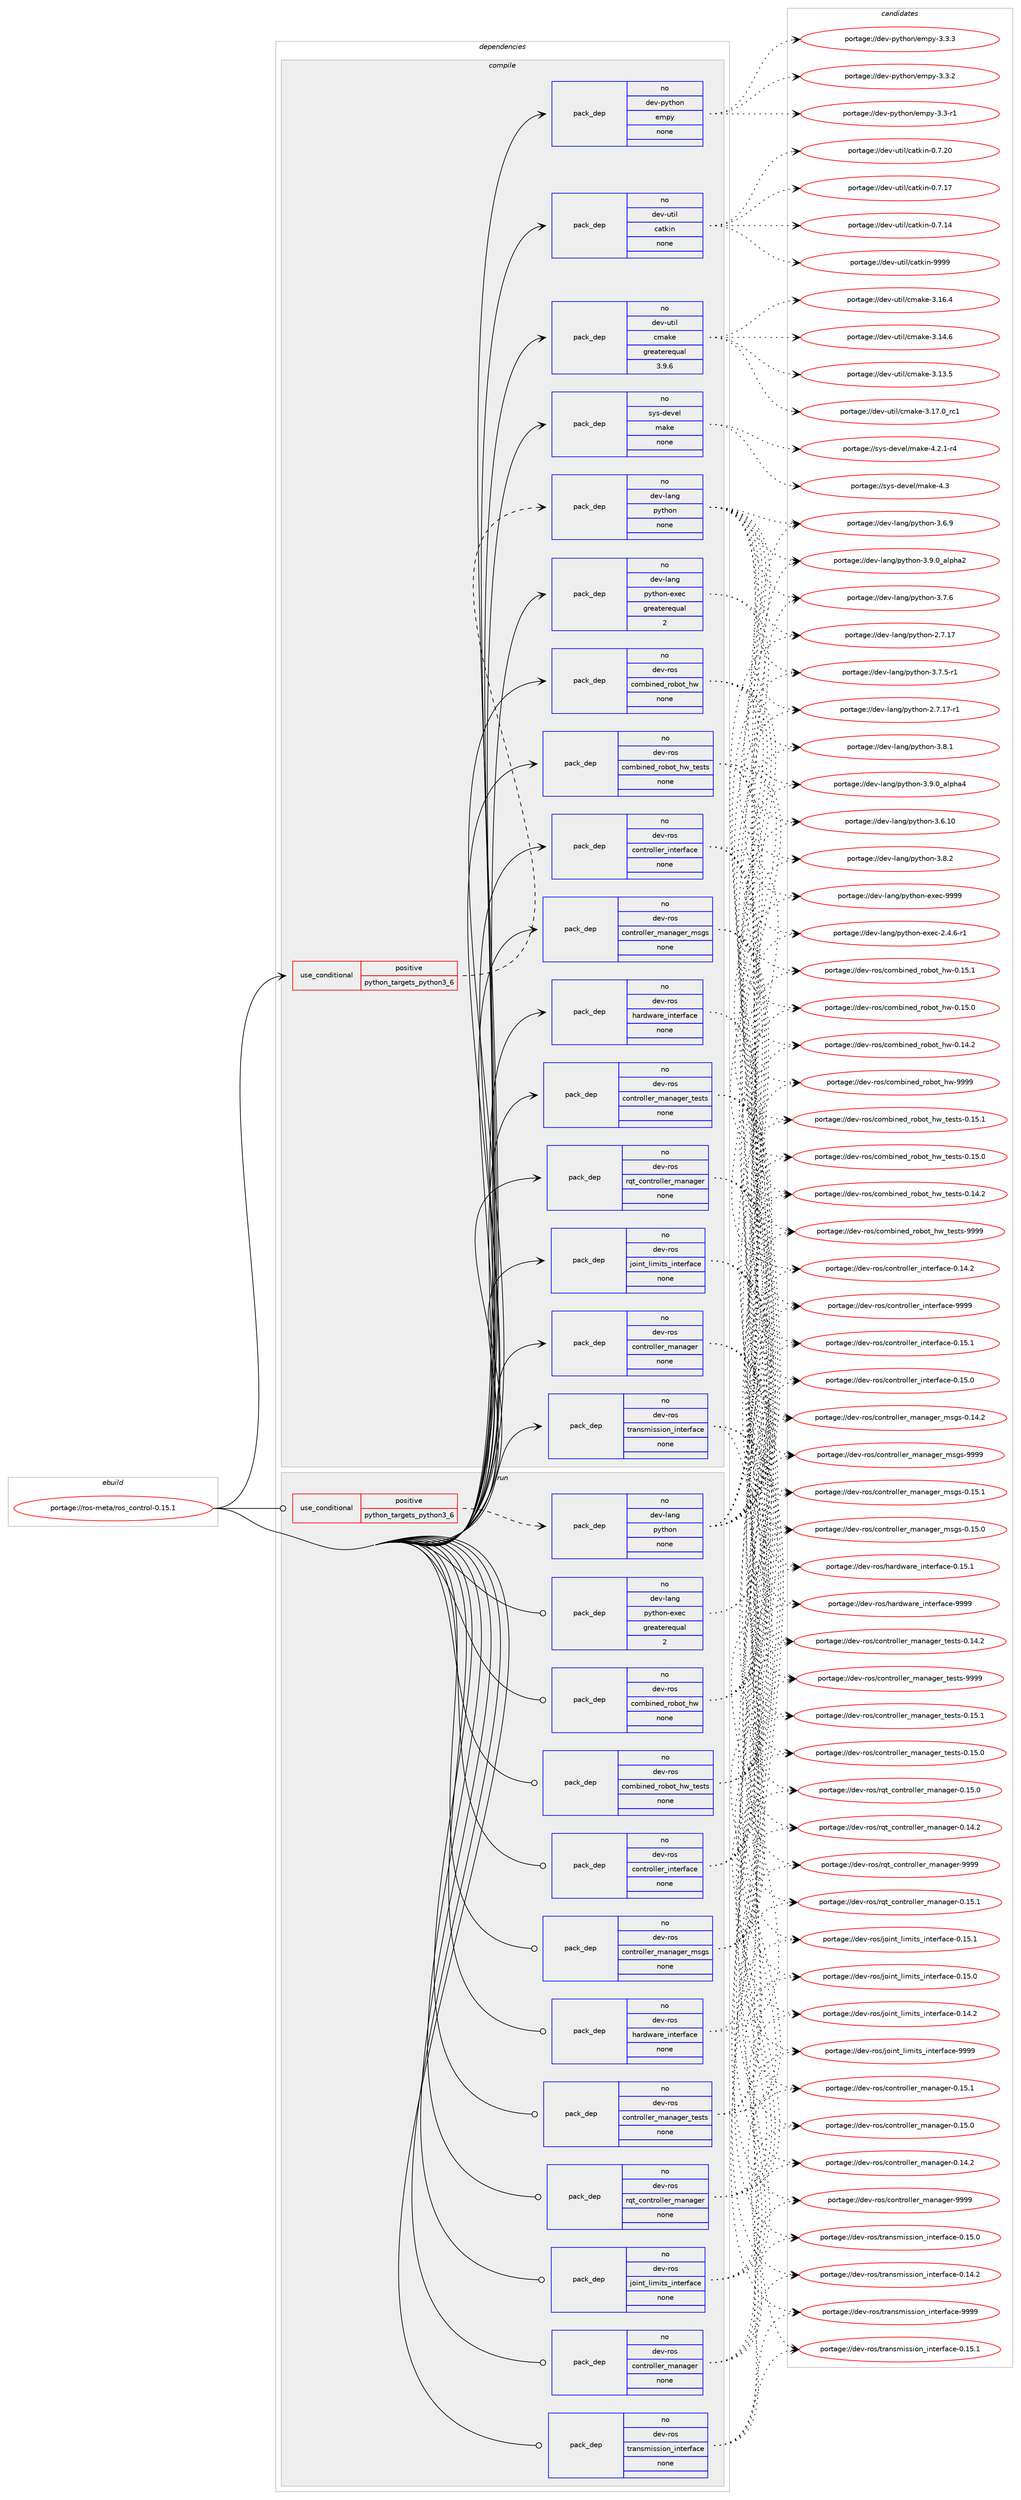 digraph prolog {

# *************
# Graph options
# *************

newrank=true;
concentrate=true;
compound=true;
graph [rankdir=LR,fontname=Helvetica,fontsize=10,ranksep=1.5];#, ranksep=2.5, nodesep=0.2];
edge  [arrowhead=vee];
node  [fontname=Helvetica,fontsize=10];

# **********
# The ebuild
# **********

subgraph cluster_leftcol {
color=gray;
rank=same;
label=<<i>ebuild</i>>;
id [label="portage://ros-meta/ros_control-0.15.1", color=red, width=4, href="../ros-meta/ros_control-0.15.1.svg"];
}

# ****************
# The dependencies
# ****************

subgraph cluster_midcol {
color=gray;
label=<<i>dependencies</i>>;
subgraph cluster_compile {
fillcolor="#eeeeee";
style=filled;
label=<<i>compile</i>>;
subgraph cond12093 {
dependency60164 [label=<<TABLE BORDER="0" CELLBORDER="1" CELLSPACING="0" CELLPADDING="4"><TR><TD ROWSPAN="3" CELLPADDING="10">use_conditional</TD></TR><TR><TD>positive</TD></TR><TR><TD>python_targets_python3_6</TD></TR></TABLE>>, shape=none, color=red];
subgraph pack46797 {
dependency60165 [label=<<TABLE BORDER="0" CELLBORDER="1" CELLSPACING="0" CELLPADDING="4" WIDTH="220"><TR><TD ROWSPAN="6" CELLPADDING="30">pack_dep</TD></TR><TR><TD WIDTH="110">no</TD></TR><TR><TD>dev-lang</TD></TR><TR><TD>python</TD></TR><TR><TD>none</TD></TR><TR><TD></TD></TR></TABLE>>, shape=none, color=blue];
}
dependency60164:e -> dependency60165:w [weight=20,style="dashed",arrowhead="vee"];
}
id:e -> dependency60164:w [weight=20,style="solid",arrowhead="vee"];
subgraph pack46798 {
dependency60166 [label=<<TABLE BORDER="0" CELLBORDER="1" CELLSPACING="0" CELLPADDING="4" WIDTH="220"><TR><TD ROWSPAN="6" CELLPADDING="30">pack_dep</TD></TR><TR><TD WIDTH="110">no</TD></TR><TR><TD>dev-lang</TD></TR><TR><TD>python-exec</TD></TR><TR><TD>greaterequal</TD></TR><TR><TD>2</TD></TR></TABLE>>, shape=none, color=blue];
}
id:e -> dependency60166:w [weight=20,style="solid",arrowhead="vee"];
subgraph pack46799 {
dependency60167 [label=<<TABLE BORDER="0" CELLBORDER="1" CELLSPACING="0" CELLPADDING="4" WIDTH="220"><TR><TD ROWSPAN="6" CELLPADDING="30">pack_dep</TD></TR><TR><TD WIDTH="110">no</TD></TR><TR><TD>dev-python</TD></TR><TR><TD>empy</TD></TR><TR><TD>none</TD></TR><TR><TD></TD></TR></TABLE>>, shape=none, color=blue];
}
id:e -> dependency60167:w [weight=20,style="solid",arrowhead="vee"];
subgraph pack46800 {
dependency60168 [label=<<TABLE BORDER="0" CELLBORDER="1" CELLSPACING="0" CELLPADDING="4" WIDTH="220"><TR><TD ROWSPAN="6" CELLPADDING="30">pack_dep</TD></TR><TR><TD WIDTH="110">no</TD></TR><TR><TD>dev-ros</TD></TR><TR><TD>combined_robot_hw</TD></TR><TR><TD>none</TD></TR><TR><TD></TD></TR></TABLE>>, shape=none, color=blue];
}
id:e -> dependency60168:w [weight=20,style="solid",arrowhead="vee"];
subgraph pack46801 {
dependency60169 [label=<<TABLE BORDER="0" CELLBORDER="1" CELLSPACING="0" CELLPADDING="4" WIDTH="220"><TR><TD ROWSPAN="6" CELLPADDING="30">pack_dep</TD></TR><TR><TD WIDTH="110">no</TD></TR><TR><TD>dev-ros</TD></TR><TR><TD>combined_robot_hw_tests</TD></TR><TR><TD>none</TD></TR><TR><TD></TD></TR></TABLE>>, shape=none, color=blue];
}
id:e -> dependency60169:w [weight=20,style="solid",arrowhead="vee"];
subgraph pack46802 {
dependency60170 [label=<<TABLE BORDER="0" CELLBORDER="1" CELLSPACING="0" CELLPADDING="4" WIDTH="220"><TR><TD ROWSPAN="6" CELLPADDING="30">pack_dep</TD></TR><TR><TD WIDTH="110">no</TD></TR><TR><TD>dev-ros</TD></TR><TR><TD>controller_interface</TD></TR><TR><TD>none</TD></TR><TR><TD></TD></TR></TABLE>>, shape=none, color=blue];
}
id:e -> dependency60170:w [weight=20,style="solid",arrowhead="vee"];
subgraph pack46803 {
dependency60171 [label=<<TABLE BORDER="0" CELLBORDER="1" CELLSPACING="0" CELLPADDING="4" WIDTH="220"><TR><TD ROWSPAN="6" CELLPADDING="30">pack_dep</TD></TR><TR><TD WIDTH="110">no</TD></TR><TR><TD>dev-ros</TD></TR><TR><TD>controller_manager</TD></TR><TR><TD>none</TD></TR><TR><TD></TD></TR></TABLE>>, shape=none, color=blue];
}
id:e -> dependency60171:w [weight=20,style="solid",arrowhead="vee"];
subgraph pack46804 {
dependency60172 [label=<<TABLE BORDER="0" CELLBORDER="1" CELLSPACING="0" CELLPADDING="4" WIDTH="220"><TR><TD ROWSPAN="6" CELLPADDING="30">pack_dep</TD></TR><TR><TD WIDTH="110">no</TD></TR><TR><TD>dev-ros</TD></TR><TR><TD>controller_manager_msgs</TD></TR><TR><TD>none</TD></TR><TR><TD></TD></TR></TABLE>>, shape=none, color=blue];
}
id:e -> dependency60172:w [weight=20,style="solid",arrowhead="vee"];
subgraph pack46805 {
dependency60173 [label=<<TABLE BORDER="0" CELLBORDER="1" CELLSPACING="0" CELLPADDING="4" WIDTH="220"><TR><TD ROWSPAN="6" CELLPADDING="30">pack_dep</TD></TR><TR><TD WIDTH="110">no</TD></TR><TR><TD>dev-ros</TD></TR><TR><TD>controller_manager_tests</TD></TR><TR><TD>none</TD></TR><TR><TD></TD></TR></TABLE>>, shape=none, color=blue];
}
id:e -> dependency60173:w [weight=20,style="solid",arrowhead="vee"];
subgraph pack46806 {
dependency60174 [label=<<TABLE BORDER="0" CELLBORDER="1" CELLSPACING="0" CELLPADDING="4" WIDTH="220"><TR><TD ROWSPAN="6" CELLPADDING="30">pack_dep</TD></TR><TR><TD WIDTH="110">no</TD></TR><TR><TD>dev-ros</TD></TR><TR><TD>hardware_interface</TD></TR><TR><TD>none</TD></TR><TR><TD></TD></TR></TABLE>>, shape=none, color=blue];
}
id:e -> dependency60174:w [weight=20,style="solid",arrowhead="vee"];
subgraph pack46807 {
dependency60175 [label=<<TABLE BORDER="0" CELLBORDER="1" CELLSPACING="0" CELLPADDING="4" WIDTH="220"><TR><TD ROWSPAN="6" CELLPADDING="30">pack_dep</TD></TR><TR><TD WIDTH="110">no</TD></TR><TR><TD>dev-ros</TD></TR><TR><TD>joint_limits_interface</TD></TR><TR><TD>none</TD></TR><TR><TD></TD></TR></TABLE>>, shape=none, color=blue];
}
id:e -> dependency60175:w [weight=20,style="solid",arrowhead="vee"];
subgraph pack46808 {
dependency60176 [label=<<TABLE BORDER="0" CELLBORDER="1" CELLSPACING="0" CELLPADDING="4" WIDTH="220"><TR><TD ROWSPAN="6" CELLPADDING="30">pack_dep</TD></TR><TR><TD WIDTH="110">no</TD></TR><TR><TD>dev-ros</TD></TR><TR><TD>rqt_controller_manager</TD></TR><TR><TD>none</TD></TR><TR><TD></TD></TR></TABLE>>, shape=none, color=blue];
}
id:e -> dependency60176:w [weight=20,style="solid",arrowhead="vee"];
subgraph pack46809 {
dependency60177 [label=<<TABLE BORDER="0" CELLBORDER="1" CELLSPACING="0" CELLPADDING="4" WIDTH="220"><TR><TD ROWSPAN="6" CELLPADDING="30">pack_dep</TD></TR><TR><TD WIDTH="110">no</TD></TR><TR><TD>dev-ros</TD></TR><TR><TD>transmission_interface</TD></TR><TR><TD>none</TD></TR><TR><TD></TD></TR></TABLE>>, shape=none, color=blue];
}
id:e -> dependency60177:w [weight=20,style="solid",arrowhead="vee"];
subgraph pack46810 {
dependency60178 [label=<<TABLE BORDER="0" CELLBORDER="1" CELLSPACING="0" CELLPADDING="4" WIDTH="220"><TR><TD ROWSPAN="6" CELLPADDING="30">pack_dep</TD></TR><TR><TD WIDTH="110">no</TD></TR><TR><TD>dev-util</TD></TR><TR><TD>catkin</TD></TR><TR><TD>none</TD></TR><TR><TD></TD></TR></TABLE>>, shape=none, color=blue];
}
id:e -> dependency60178:w [weight=20,style="solid",arrowhead="vee"];
subgraph pack46811 {
dependency60179 [label=<<TABLE BORDER="0" CELLBORDER="1" CELLSPACING="0" CELLPADDING="4" WIDTH="220"><TR><TD ROWSPAN="6" CELLPADDING="30">pack_dep</TD></TR><TR><TD WIDTH="110">no</TD></TR><TR><TD>dev-util</TD></TR><TR><TD>cmake</TD></TR><TR><TD>greaterequal</TD></TR><TR><TD>3.9.6</TD></TR></TABLE>>, shape=none, color=blue];
}
id:e -> dependency60179:w [weight=20,style="solid",arrowhead="vee"];
subgraph pack46812 {
dependency60180 [label=<<TABLE BORDER="0" CELLBORDER="1" CELLSPACING="0" CELLPADDING="4" WIDTH="220"><TR><TD ROWSPAN="6" CELLPADDING="30">pack_dep</TD></TR><TR><TD WIDTH="110">no</TD></TR><TR><TD>sys-devel</TD></TR><TR><TD>make</TD></TR><TR><TD>none</TD></TR><TR><TD></TD></TR></TABLE>>, shape=none, color=blue];
}
id:e -> dependency60180:w [weight=20,style="solid",arrowhead="vee"];
}
subgraph cluster_compileandrun {
fillcolor="#eeeeee";
style=filled;
label=<<i>compile and run</i>>;
}
subgraph cluster_run {
fillcolor="#eeeeee";
style=filled;
label=<<i>run</i>>;
subgraph cond12094 {
dependency60181 [label=<<TABLE BORDER="0" CELLBORDER="1" CELLSPACING="0" CELLPADDING="4"><TR><TD ROWSPAN="3" CELLPADDING="10">use_conditional</TD></TR><TR><TD>positive</TD></TR><TR><TD>python_targets_python3_6</TD></TR></TABLE>>, shape=none, color=red];
subgraph pack46813 {
dependency60182 [label=<<TABLE BORDER="0" CELLBORDER="1" CELLSPACING="0" CELLPADDING="4" WIDTH="220"><TR><TD ROWSPAN="6" CELLPADDING="30">pack_dep</TD></TR><TR><TD WIDTH="110">no</TD></TR><TR><TD>dev-lang</TD></TR><TR><TD>python</TD></TR><TR><TD>none</TD></TR><TR><TD></TD></TR></TABLE>>, shape=none, color=blue];
}
dependency60181:e -> dependency60182:w [weight=20,style="dashed",arrowhead="vee"];
}
id:e -> dependency60181:w [weight=20,style="solid",arrowhead="odot"];
subgraph pack46814 {
dependency60183 [label=<<TABLE BORDER="0" CELLBORDER="1" CELLSPACING="0" CELLPADDING="4" WIDTH="220"><TR><TD ROWSPAN="6" CELLPADDING="30">pack_dep</TD></TR><TR><TD WIDTH="110">no</TD></TR><TR><TD>dev-lang</TD></TR><TR><TD>python-exec</TD></TR><TR><TD>greaterequal</TD></TR><TR><TD>2</TD></TR></TABLE>>, shape=none, color=blue];
}
id:e -> dependency60183:w [weight=20,style="solid",arrowhead="odot"];
subgraph pack46815 {
dependency60184 [label=<<TABLE BORDER="0" CELLBORDER="1" CELLSPACING="0" CELLPADDING="4" WIDTH="220"><TR><TD ROWSPAN="6" CELLPADDING="30">pack_dep</TD></TR><TR><TD WIDTH="110">no</TD></TR><TR><TD>dev-ros</TD></TR><TR><TD>combined_robot_hw</TD></TR><TR><TD>none</TD></TR><TR><TD></TD></TR></TABLE>>, shape=none, color=blue];
}
id:e -> dependency60184:w [weight=20,style="solid",arrowhead="odot"];
subgraph pack46816 {
dependency60185 [label=<<TABLE BORDER="0" CELLBORDER="1" CELLSPACING="0" CELLPADDING="4" WIDTH="220"><TR><TD ROWSPAN="6" CELLPADDING="30">pack_dep</TD></TR><TR><TD WIDTH="110">no</TD></TR><TR><TD>dev-ros</TD></TR><TR><TD>combined_robot_hw_tests</TD></TR><TR><TD>none</TD></TR><TR><TD></TD></TR></TABLE>>, shape=none, color=blue];
}
id:e -> dependency60185:w [weight=20,style="solid",arrowhead="odot"];
subgraph pack46817 {
dependency60186 [label=<<TABLE BORDER="0" CELLBORDER="1" CELLSPACING="0" CELLPADDING="4" WIDTH="220"><TR><TD ROWSPAN="6" CELLPADDING="30">pack_dep</TD></TR><TR><TD WIDTH="110">no</TD></TR><TR><TD>dev-ros</TD></TR><TR><TD>controller_interface</TD></TR><TR><TD>none</TD></TR><TR><TD></TD></TR></TABLE>>, shape=none, color=blue];
}
id:e -> dependency60186:w [weight=20,style="solid",arrowhead="odot"];
subgraph pack46818 {
dependency60187 [label=<<TABLE BORDER="0" CELLBORDER="1" CELLSPACING="0" CELLPADDING="4" WIDTH="220"><TR><TD ROWSPAN="6" CELLPADDING="30">pack_dep</TD></TR><TR><TD WIDTH="110">no</TD></TR><TR><TD>dev-ros</TD></TR><TR><TD>controller_manager</TD></TR><TR><TD>none</TD></TR><TR><TD></TD></TR></TABLE>>, shape=none, color=blue];
}
id:e -> dependency60187:w [weight=20,style="solid",arrowhead="odot"];
subgraph pack46819 {
dependency60188 [label=<<TABLE BORDER="0" CELLBORDER="1" CELLSPACING="0" CELLPADDING="4" WIDTH="220"><TR><TD ROWSPAN="6" CELLPADDING="30">pack_dep</TD></TR><TR><TD WIDTH="110">no</TD></TR><TR><TD>dev-ros</TD></TR><TR><TD>controller_manager_msgs</TD></TR><TR><TD>none</TD></TR><TR><TD></TD></TR></TABLE>>, shape=none, color=blue];
}
id:e -> dependency60188:w [weight=20,style="solid",arrowhead="odot"];
subgraph pack46820 {
dependency60189 [label=<<TABLE BORDER="0" CELLBORDER="1" CELLSPACING="0" CELLPADDING="4" WIDTH="220"><TR><TD ROWSPAN="6" CELLPADDING="30">pack_dep</TD></TR><TR><TD WIDTH="110">no</TD></TR><TR><TD>dev-ros</TD></TR><TR><TD>controller_manager_tests</TD></TR><TR><TD>none</TD></TR><TR><TD></TD></TR></TABLE>>, shape=none, color=blue];
}
id:e -> dependency60189:w [weight=20,style="solid",arrowhead="odot"];
subgraph pack46821 {
dependency60190 [label=<<TABLE BORDER="0" CELLBORDER="1" CELLSPACING="0" CELLPADDING="4" WIDTH="220"><TR><TD ROWSPAN="6" CELLPADDING="30">pack_dep</TD></TR><TR><TD WIDTH="110">no</TD></TR><TR><TD>dev-ros</TD></TR><TR><TD>hardware_interface</TD></TR><TR><TD>none</TD></TR><TR><TD></TD></TR></TABLE>>, shape=none, color=blue];
}
id:e -> dependency60190:w [weight=20,style="solid",arrowhead="odot"];
subgraph pack46822 {
dependency60191 [label=<<TABLE BORDER="0" CELLBORDER="1" CELLSPACING="0" CELLPADDING="4" WIDTH="220"><TR><TD ROWSPAN="6" CELLPADDING="30">pack_dep</TD></TR><TR><TD WIDTH="110">no</TD></TR><TR><TD>dev-ros</TD></TR><TR><TD>joint_limits_interface</TD></TR><TR><TD>none</TD></TR><TR><TD></TD></TR></TABLE>>, shape=none, color=blue];
}
id:e -> dependency60191:w [weight=20,style="solid",arrowhead="odot"];
subgraph pack46823 {
dependency60192 [label=<<TABLE BORDER="0" CELLBORDER="1" CELLSPACING="0" CELLPADDING="4" WIDTH="220"><TR><TD ROWSPAN="6" CELLPADDING="30">pack_dep</TD></TR><TR><TD WIDTH="110">no</TD></TR><TR><TD>dev-ros</TD></TR><TR><TD>rqt_controller_manager</TD></TR><TR><TD>none</TD></TR><TR><TD></TD></TR></TABLE>>, shape=none, color=blue];
}
id:e -> dependency60192:w [weight=20,style="solid",arrowhead="odot"];
subgraph pack46824 {
dependency60193 [label=<<TABLE BORDER="0" CELLBORDER="1" CELLSPACING="0" CELLPADDING="4" WIDTH="220"><TR><TD ROWSPAN="6" CELLPADDING="30">pack_dep</TD></TR><TR><TD WIDTH="110">no</TD></TR><TR><TD>dev-ros</TD></TR><TR><TD>transmission_interface</TD></TR><TR><TD>none</TD></TR><TR><TD></TD></TR></TABLE>>, shape=none, color=blue];
}
id:e -> dependency60193:w [weight=20,style="solid",arrowhead="odot"];
}
}

# **************
# The candidates
# **************

subgraph cluster_choices {
rank=same;
color=gray;
label=<<i>candidates</i>>;

subgraph choice46797 {
color=black;
nodesep=1;
choice10010111845108971101034711212111610411111045514657464895971081121049752 [label="portage://dev-lang/python-3.9.0_alpha4", color=red, width=4,href="../dev-lang/python-3.9.0_alpha4.svg"];
choice10010111845108971101034711212111610411111045514657464895971081121049750 [label="portage://dev-lang/python-3.9.0_alpha2", color=red, width=4,href="../dev-lang/python-3.9.0_alpha2.svg"];
choice100101118451089711010347112121116104111110455146564650 [label="portage://dev-lang/python-3.8.2", color=red, width=4,href="../dev-lang/python-3.8.2.svg"];
choice100101118451089711010347112121116104111110455146564649 [label="portage://dev-lang/python-3.8.1", color=red, width=4,href="../dev-lang/python-3.8.1.svg"];
choice100101118451089711010347112121116104111110455146554654 [label="portage://dev-lang/python-3.7.6", color=red, width=4,href="../dev-lang/python-3.7.6.svg"];
choice1001011184510897110103471121211161041111104551465546534511449 [label="portage://dev-lang/python-3.7.5-r1", color=red, width=4,href="../dev-lang/python-3.7.5-r1.svg"];
choice100101118451089711010347112121116104111110455146544657 [label="portage://dev-lang/python-3.6.9", color=red, width=4,href="../dev-lang/python-3.6.9.svg"];
choice10010111845108971101034711212111610411111045514654464948 [label="portage://dev-lang/python-3.6.10", color=red, width=4,href="../dev-lang/python-3.6.10.svg"];
choice100101118451089711010347112121116104111110455046554649554511449 [label="portage://dev-lang/python-2.7.17-r1", color=red, width=4,href="../dev-lang/python-2.7.17-r1.svg"];
choice10010111845108971101034711212111610411111045504655464955 [label="portage://dev-lang/python-2.7.17", color=red, width=4,href="../dev-lang/python-2.7.17.svg"];
dependency60165:e -> choice10010111845108971101034711212111610411111045514657464895971081121049752:w [style=dotted,weight="100"];
dependency60165:e -> choice10010111845108971101034711212111610411111045514657464895971081121049750:w [style=dotted,weight="100"];
dependency60165:e -> choice100101118451089711010347112121116104111110455146564650:w [style=dotted,weight="100"];
dependency60165:e -> choice100101118451089711010347112121116104111110455146564649:w [style=dotted,weight="100"];
dependency60165:e -> choice100101118451089711010347112121116104111110455146554654:w [style=dotted,weight="100"];
dependency60165:e -> choice1001011184510897110103471121211161041111104551465546534511449:w [style=dotted,weight="100"];
dependency60165:e -> choice100101118451089711010347112121116104111110455146544657:w [style=dotted,weight="100"];
dependency60165:e -> choice10010111845108971101034711212111610411111045514654464948:w [style=dotted,weight="100"];
dependency60165:e -> choice100101118451089711010347112121116104111110455046554649554511449:w [style=dotted,weight="100"];
dependency60165:e -> choice10010111845108971101034711212111610411111045504655464955:w [style=dotted,weight="100"];
}
subgraph choice46798 {
color=black;
nodesep=1;
choice10010111845108971101034711212111610411111045101120101994557575757 [label="portage://dev-lang/python-exec-9999", color=red, width=4,href="../dev-lang/python-exec-9999.svg"];
choice10010111845108971101034711212111610411111045101120101994550465246544511449 [label="portage://dev-lang/python-exec-2.4.6-r1", color=red, width=4,href="../dev-lang/python-exec-2.4.6-r1.svg"];
dependency60166:e -> choice10010111845108971101034711212111610411111045101120101994557575757:w [style=dotted,weight="100"];
dependency60166:e -> choice10010111845108971101034711212111610411111045101120101994550465246544511449:w [style=dotted,weight="100"];
}
subgraph choice46799 {
color=black;
nodesep=1;
choice1001011184511212111610411111047101109112121455146514651 [label="portage://dev-python/empy-3.3.3", color=red, width=4,href="../dev-python/empy-3.3.3.svg"];
choice1001011184511212111610411111047101109112121455146514650 [label="portage://dev-python/empy-3.3.2", color=red, width=4,href="../dev-python/empy-3.3.2.svg"];
choice1001011184511212111610411111047101109112121455146514511449 [label="portage://dev-python/empy-3.3-r1", color=red, width=4,href="../dev-python/empy-3.3-r1.svg"];
dependency60167:e -> choice1001011184511212111610411111047101109112121455146514651:w [style=dotted,weight="100"];
dependency60167:e -> choice1001011184511212111610411111047101109112121455146514650:w [style=dotted,weight="100"];
dependency60167:e -> choice1001011184511212111610411111047101109112121455146514511449:w [style=dotted,weight="100"];
}
subgraph choice46800 {
color=black;
nodesep=1;
choice100101118451141111154799111109981051101011009511411198111116951041194557575757 [label="portage://dev-ros/combined_robot_hw-9999", color=red, width=4,href="../dev-ros/combined_robot_hw-9999.svg"];
choice1001011184511411111547991111099810511010110095114111981111169510411945484649534649 [label="portage://dev-ros/combined_robot_hw-0.15.1", color=red, width=4,href="../dev-ros/combined_robot_hw-0.15.1.svg"];
choice1001011184511411111547991111099810511010110095114111981111169510411945484649534648 [label="portage://dev-ros/combined_robot_hw-0.15.0", color=red, width=4,href="../dev-ros/combined_robot_hw-0.15.0.svg"];
choice1001011184511411111547991111099810511010110095114111981111169510411945484649524650 [label="portage://dev-ros/combined_robot_hw-0.14.2", color=red, width=4,href="../dev-ros/combined_robot_hw-0.14.2.svg"];
dependency60168:e -> choice100101118451141111154799111109981051101011009511411198111116951041194557575757:w [style=dotted,weight="100"];
dependency60168:e -> choice1001011184511411111547991111099810511010110095114111981111169510411945484649534649:w [style=dotted,weight="100"];
dependency60168:e -> choice1001011184511411111547991111099810511010110095114111981111169510411945484649534648:w [style=dotted,weight="100"];
dependency60168:e -> choice1001011184511411111547991111099810511010110095114111981111169510411945484649524650:w [style=dotted,weight="100"];
}
subgraph choice46801 {
color=black;
nodesep=1;
choice10010111845114111115479911110998105110101100951141119811111695104119951161011151161154557575757 [label="portage://dev-ros/combined_robot_hw_tests-9999", color=red, width=4,href="../dev-ros/combined_robot_hw_tests-9999.svg"];
choice100101118451141111154799111109981051101011009511411198111116951041199511610111511611545484649534649 [label="portage://dev-ros/combined_robot_hw_tests-0.15.1", color=red, width=4,href="../dev-ros/combined_robot_hw_tests-0.15.1.svg"];
choice100101118451141111154799111109981051101011009511411198111116951041199511610111511611545484649534648 [label="portage://dev-ros/combined_robot_hw_tests-0.15.0", color=red, width=4,href="../dev-ros/combined_robot_hw_tests-0.15.0.svg"];
choice100101118451141111154799111109981051101011009511411198111116951041199511610111511611545484649524650 [label="portage://dev-ros/combined_robot_hw_tests-0.14.2", color=red, width=4,href="../dev-ros/combined_robot_hw_tests-0.14.2.svg"];
dependency60169:e -> choice10010111845114111115479911110998105110101100951141119811111695104119951161011151161154557575757:w [style=dotted,weight="100"];
dependency60169:e -> choice100101118451141111154799111109981051101011009511411198111116951041199511610111511611545484649534649:w [style=dotted,weight="100"];
dependency60169:e -> choice100101118451141111154799111109981051101011009511411198111116951041199511610111511611545484649534648:w [style=dotted,weight="100"];
dependency60169:e -> choice100101118451141111154799111109981051101011009511411198111116951041199511610111511611545484649524650:w [style=dotted,weight="100"];
}
subgraph choice46802 {
color=black;
nodesep=1;
choice1001011184511411111547991111101161141111081081011149510511011610111410297991014557575757 [label="portage://dev-ros/controller_interface-9999", color=red, width=4,href="../dev-ros/controller_interface-9999.svg"];
choice10010111845114111115479911111011611411110810810111495105110116101114102979910145484649534649 [label="portage://dev-ros/controller_interface-0.15.1", color=red, width=4,href="../dev-ros/controller_interface-0.15.1.svg"];
choice10010111845114111115479911111011611411110810810111495105110116101114102979910145484649534648 [label="portage://dev-ros/controller_interface-0.15.0", color=red, width=4,href="../dev-ros/controller_interface-0.15.0.svg"];
choice10010111845114111115479911111011611411110810810111495105110116101114102979910145484649524650 [label="portage://dev-ros/controller_interface-0.14.2", color=red, width=4,href="../dev-ros/controller_interface-0.14.2.svg"];
dependency60170:e -> choice1001011184511411111547991111101161141111081081011149510511011610111410297991014557575757:w [style=dotted,weight="100"];
dependency60170:e -> choice10010111845114111115479911111011611411110810810111495105110116101114102979910145484649534649:w [style=dotted,weight="100"];
dependency60170:e -> choice10010111845114111115479911111011611411110810810111495105110116101114102979910145484649534648:w [style=dotted,weight="100"];
dependency60170:e -> choice10010111845114111115479911111011611411110810810111495105110116101114102979910145484649524650:w [style=dotted,weight="100"];
}
subgraph choice46803 {
color=black;
nodesep=1;
choice1001011184511411111547991111101161141111081081011149510997110971031011144557575757 [label="portage://dev-ros/controller_manager-9999", color=red, width=4,href="../dev-ros/controller_manager-9999.svg"];
choice10010111845114111115479911111011611411110810810111495109971109710310111445484649534649 [label="portage://dev-ros/controller_manager-0.15.1", color=red, width=4,href="../dev-ros/controller_manager-0.15.1.svg"];
choice10010111845114111115479911111011611411110810810111495109971109710310111445484649534648 [label="portage://dev-ros/controller_manager-0.15.0", color=red, width=4,href="../dev-ros/controller_manager-0.15.0.svg"];
choice10010111845114111115479911111011611411110810810111495109971109710310111445484649524650 [label="portage://dev-ros/controller_manager-0.14.2", color=red, width=4,href="../dev-ros/controller_manager-0.14.2.svg"];
dependency60171:e -> choice1001011184511411111547991111101161141111081081011149510997110971031011144557575757:w [style=dotted,weight="100"];
dependency60171:e -> choice10010111845114111115479911111011611411110810810111495109971109710310111445484649534649:w [style=dotted,weight="100"];
dependency60171:e -> choice10010111845114111115479911111011611411110810810111495109971109710310111445484649534648:w [style=dotted,weight="100"];
dependency60171:e -> choice10010111845114111115479911111011611411110810810111495109971109710310111445484649524650:w [style=dotted,weight="100"];
}
subgraph choice46804 {
color=black;
nodesep=1;
choice100101118451141111154799111110116114111108108101114951099711097103101114951091151031154557575757 [label="portage://dev-ros/controller_manager_msgs-9999", color=red, width=4,href="../dev-ros/controller_manager_msgs-9999.svg"];
choice1001011184511411111547991111101161141111081081011149510997110971031011149510911510311545484649534649 [label="portage://dev-ros/controller_manager_msgs-0.15.1", color=red, width=4,href="../dev-ros/controller_manager_msgs-0.15.1.svg"];
choice1001011184511411111547991111101161141111081081011149510997110971031011149510911510311545484649534648 [label="portage://dev-ros/controller_manager_msgs-0.15.0", color=red, width=4,href="../dev-ros/controller_manager_msgs-0.15.0.svg"];
choice1001011184511411111547991111101161141111081081011149510997110971031011149510911510311545484649524650 [label="portage://dev-ros/controller_manager_msgs-0.14.2", color=red, width=4,href="../dev-ros/controller_manager_msgs-0.14.2.svg"];
dependency60172:e -> choice100101118451141111154799111110116114111108108101114951099711097103101114951091151031154557575757:w [style=dotted,weight="100"];
dependency60172:e -> choice1001011184511411111547991111101161141111081081011149510997110971031011149510911510311545484649534649:w [style=dotted,weight="100"];
dependency60172:e -> choice1001011184511411111547991111101161141111081081011149510997110971031011149510911510311545484649534648:w [style=dotted,weight="100"];
dependency60172:e -> choice1001011184511411111547991111101161141111081081011149510997110971031011149510911510311545484649524650:w [style=dotted,weight="100"];
}
subgraph choice46805 {
color=black;
nodesep=1;
choice100101118451141111154799111110116114111108108101114951099711097103101114951161011151161154557575757 [label="portage://dev-ros/controller_manager_tests-9999", color=red, width=4,href="../dev-ros/controller_manager_tests-9999.svg"];
choice1001011184511411111547991111101161141111081081011149510997110971031011149511610111511611545484649534649 [label="portage://dev-ros/controller_manager_tests-0.15.1", color=red, width=4,href="../dev-ros/controller_manager_tests-0.15.1.svg"];
choice1001011184511411111547991111101161141111081081011149510997110971031011149511610111511611545484649534648 [label="portage://dev-ros/controller_manager_tests-0.15.0", color=red, width=4,href="../dev-ros/controller_manager_tests-0.15.0.svg"];
choice1001011184511411111547991111101161141111081081011149510997110971031011149511610111511611545484649524650 [label="portage://dev-ros/controller_manager_tests-0.14.2", color=red, width=4,href="../dev-ros/controller_manager_tests-0.14.2.svg"];
dependency60173:e -> choice100101118451141111154799111110116114111108108101114951099711097103101114951161011151161154557575757:w [style=dotted,weight="100"];
dependency60173:e -> choice1001011184511411111547991111101161141111081081011149510997110971031011149511610111511611545484649534649:w [style=dotted,weight="100"];
dependency60173:e -> choice1001011184511411111547991111101161141111081081011149510997110971031011149511610111511611545484649534648:w [style=dotted,weight="100"];
dependency60173:e -> choice1001011184511411111547991111101161141111081081011149510997110971031011149511610111511611545484649524650:w [style=dotted,weight="100"];
}
subgraph choice46806 {
color=black;
nodesep=1;
choice100101118451141111154710497114100119971141019510511011610111410297991014557575757 [label="portage://dev-ros/hardware_interface-9999", color=red, width=4,href="../dev-ros/hardware_interface-9999.svg"];
choice1001011184511411111547104971141001199711410195105110116101114102979910145484649534649 [label="portage://dev-ros/hardware_interface-0.15.1", color=red, width=4,href="../dev-ros/hardware_interface-0.15.1.svg"];
dependency60174:e -> choice100101118451141111154710497114100119971141019510511011610111410297991014557575757:w [style=dotted,weight="100"];
dependency60174:e -> choice1001011184511411111547104971141001199711410195105110116101114102979910145484649534649:w [style=dotted,weight="100"];
}
subgraph choice46807 {
color=black;
nodesep=1;
choice1001011184511411111547106111105110116951081051091051161159510511011610111410297991014557575757 [label="portage://dev-ros/joint_limits_interface-9999", color=red, width=4,href="../dev-ros/joint_limits_interface-9999.svg"];
choice10010111845114111115471061111051101169510810510910511611595105110116101114102979910145484649534649 [label="portage://dev-ros/joint_limits_interface-0.15.1", color=red, width=4,href="../dev-ros/joint_limits_interface-0.15.1.svg"];
choice10010111845114111115471061111051101169510810510910511611595105110116101114102979910145484649534648 [label="portage://dev-ros/joint_limits_interface-0.15.0", color=red, width=4,href="../dev-ros/joint_limits_interface-0.15.0.svg"];
choice10010111845114111115471061111051101169510810510910511611595105110116101114102979910145484649524650 [label="portage://dev-ros/joint_limits_interface-0.14.2", color=red, width=4,href="../dev-ros/joint_limits_interface-0.14.2.svg"];
dependency60175:e -> choice1001011184511411111547106111105110116951081051091051161159510511011610111410297991014557575757:w [style=dotted,weight="100"];
dependency60175:e -> choice10010111845114111115471061111051101169510810510910511611595105110116101114102979910145484649534649:w [style=dotted,weight="100"];
dependency60175:e -> choice10010111845114111115471061111051101169510810510910511611595105110116101114102979910145484649534648:w [style=dotted,weight="100"];
dependency60175:e -> choice10010111845114111115471061111051101169510810510910511611595105110116101114102979910145484649524650:w [style=dotted,weight="100"];
}
subgraph choice46808 {
color=black;
nodesep=1;
choice100101118451141111154711411311695991111101161141111081081011149510997110971031011144557575757 [label="portage://dev-ros/rqt_controller_manager-9999", color=red, width=4,href="../dev-ros/rqt_controller_manager-9999.svg"];
choice1001011184511411111547114113116959911111011611411110810810111495109971109710310111445484649534649 [label="portage://dev-ros/rqt_controller_manager-0.15.1", color=red, width=4,href="../dev-ros/rqt_controller_manager-0.15.1.svg"];
choice1001011184511411111547114113116959911111011611411110810810111495109971109710310111445484649534648 [label="portage://dev-ros/rqt_controller_manager-0.15.0", color=red, width=4,href="../dev-ros/rqt_controller_manager-0.15.0.svg"];
choice1001011184511411111547114113116959911111011611411110810810111495109971109710310111445484649524650 [label="portage://dev-ros/rqt_controller_manager-0.14.2", color=red, width=4,href="../dev-ros/rqt_controller_manager-0.14.2.svg"];
dependency60176:e -> choice100101118451141111154711411311695991111101161141111081081011149510997110971031011144557575757:w [style=dotted,weight="100"];
dependency60176:e -> choice1001011184511411111547114113116959911111011611411110810810111495109971109710310111445484649534649:w [style=dotted,weight="100"];
dependency60176:e -> choice1001011184511411111547114113116959911111011611411110810810111495109971109710310111445484649534648:w [style=dotted,weight="100"];
dependency60176:e -> choice1001011184511411111547114113116959911111011611411110810810111495109971109710310111445484649524650:w [style=dotted,weight="100"];
}
subgraph choice46809 {
color=black;
nodesep=1;
choice1001011184511411111547116114971101151091051151151051111109510511011610111410297991014557575757 [label="portage://dev-ros/transmission_interface-9999", color=red, width=4,href="../dev-ros/transmission_interface-9999.svg"];
choice10010111845114111115471161149711011510910511511510511111095105110116101114102979910145484649534649 [label="portage://dev-ros/transmission_interface-0.15.1", color=red, width=4,href="../dev-ros/transmission_interface-0.15.1.svg"];
choice10010111845114111115471161149711011510910511511510511111095105110116101114102979910145484649534648 [label="portage://dev-ros/transmission_interface-0.15.0", color=red, width=4,href="../dev-ros/transmission_interface-0.15.0.svg"];
choice10010111845114111115471161149711011510910511511510511111095105110116101114102979910145484649524650 [label="portage://dev-ros/transmission_interface-0.14.2", color=red, width=4,href="../dev-ros/transmission_interface-0.14.2.svg"];
dependency60177:e -> choice1001011184511411111547116114971101151091051151151051111109510511011610111410297991014557575757:w [style=dotted,weight="100"];
dependency60177:e -> choice10010111845114111115471161149711011510910511511510511111095105110116101114102979910145484649534649:w [style=dotted,weight="100"];
dependency60177:e -> choice10010111845114111115471161149711011510910511511510511111095105110116101114102979910145484649534648:w [style=dotted,weight="100"];
dependency60177:e -> choice10010111845114111115471161149711011510910511511510511111095105110116101114102979910145484649524650:w [style=dotted,weight="100"];
}
subgraph choice46810 {
color=black;
nodesep=1;
choice100101118451171161051084799971161071051104557575757 [label="portage://dev-util/catkin-9999", color=red, width=4,href="../dev-util/catkin-9999.svg"];
choice1001011184511711610510847999711610710511045484655465048 [label="portage://dev-util/catkin-0.7.20", color=red, width=4,href="../dev-util/catkin-0.7.20.svg"];
choice1001011184511711610510847999711610710511045484655464955 [label="portage://dev-util/catkin-0.7.17", color=red, width=4,href="../dev-util/catkin-0.7.17.svg"];
choice1001011184511711610510847999711610710511045484655464952 [label="portage://dev-util/catkin-0.7.14", color=red, width=4,href="../dev-util/catkin-0.7.14.svg"];
dependency60178:e -> choice100101118451171161051084799971161071051104557575757:w [style=dotted,weight="100"];
dependency60178:e -> choice1001011184511711610510847999711610710511045484655465048:w [style=dotted,weight="100"];
dependency60178:e -> choice1001011184511711610510847999711610710511045484655464955:w [style=dotted,weight="100"];
dependency60178:e -> choice1001011184511711610510847999711610710511045484655464952:w [style=dotted,weight="100"];
}
subgraph choice46811 {
color=black;
nodesep=1;
choice1001011184511711610510847991099710710145514649554648951149949 [label="portage://dev-util/cmake-3.17.0_rc1", color=red, width=4,href="../dev-util/cmake-3.17.0_rc1.svg"];
choice1001011184511711610510847991099710710145514649544652 [label="portage://dev-util/cmake-3.16.4", color=red, width=4,href="../dev-util/cmake-3.16.4.svg"];
choice1001011184511711610510847991099710710145514649524654 [label="portage://dev-util/cmake-3.14.6", color=red, width=4,href="../dev-util/cmake-3.14.6.svg"];
choice1001011184511711610510847991099710710145514649514653 [label="portage://dev-util/cmake-3.13.5", color=red, width=4,href="../dev-util/cmake-3.13.5.svg"];
dependency60179:e -> choice1001011184511711610510847991099710710145514649554648951149949:w [style=dotted,weight="100"];
dependency60179:e -> choice1001011184511711610510847991099710710145514649544652:w [style=dotted,weight="100"];
dependency60179:e -> choice1001011184511711610510847991099710710145514649524654:w [style=dotted,weight="100"];
dependency60179:e -> choice1001011184511711610510847991099710710145514649514653:w [style=dotted,weight="100"];
}
subgraph choice46812 {
color=black;
nodesep=1;
choice11512111545100101118101108471099710710145524651 [label="portage://sys-devel/make-4.3", color=red, width=4,href="../sys-devel/make-4.3.svg"];
choice1151211154510010111810110847109971071014552465046494511452 [label="portage://sys-devel/make-4.2.1-r4", color=red, width=4,href="../sys-devel/make-4.2.1-r4.svg"];
dependency60180:e -> choice11512111545100101118101108471099710710145524651:w [style=dotted,weight="100"];
dependency60180:e -> choice1151211154510010111810110847109971071014552465046494511452:w [style=dotted,weight="100"];
}
subgraph choice46813 {
color=black;
nodesep=1;
choice10010111845108971101034711212111610411111045514657464895971081121049752 [label="portage://dev-lang/python-3.9.0_alpha4", color=red, width=4,href="../dev-lang/python-3.9.0_alpha4.svg"];
choice10010111845108971101034711212111610411111045514657464895971081121049750 [label="portage://dev-lang/python-3.9.0_alpha2", color=red, width=4,href="../dev-lang/python-3.9.0_alpha2.svg"];
choice100101118451089711010347112121116104111110455146564650 [label="portage://dev-lang/python-3.8.2", color=red, width=4,href="../dev-lang/python-3.8.2.svg"];
choice100101118451089711010347112121116104111110455146564649 [label="portage://dev-lang/python-3.8.1", color=red, width=4,href="../dev-lang/python-3.8.1.svg"];
choice100101118451089711010347112121116104111110455146554654 [label="portage://dev-lang/python-3.7.6", color=red, width=4,href="../dev-lang/python-3.7.6.svg"];
choice1001011184510897110103471121211161041111104551465546534511449 [label="portage://dev-lang/python-3.7.5-r1", color=red, width=4,href="../dev-lang/python-3.7.5-r1.svg"];
choice100101118451089711010347112121116104111110455146544657 [label="portage://dev-lang/python-3.6.9", color=red, width=4,href="../dev-lang/python-3.6.9.svg"];
choice10010111845108971101034711212111610411111045514654464948 [label="portage://dev-lang/python-3.6.10", color=red, width=4,href="../dev-lang/python-3.6.10.svg"];
choice100101118451089711010347112121116104111110455046554649554511449 [label="portage://dev-lang/python-2.7.17-r1", color=red, width=4,href="../dev-lang/python-2.7.17-r1.svg"];
choice10010111845108971101034711212111610411111045504655464955 [label="portage://dev-lang/python-2.7.17", color=red, width=4,href="../dev-lang/python-2.7.17.svg"];
dependency60182:e -> choice10010111845108971101034711212111610411111045514657464895971081121049752:w [style=dotted,weight="100"];
dependency60182:e -> choice10010111845108971101034711212111610411111045514657464895971081121049750:w [style=dotted,weight="100"];
dependency60182:e -> choice100101118451089711010347112121116104111110455146564650:w [style=dotted,weight="100"];
dependency60182:e -> choice100101118451089711010347112121116104111110455146564649:w [style=dotted,weight="100"];
dependency60182:e -> choice100101118451089711010347112121116104111110455146554654:w [style=dotted,weight="100"];
dependency60182:e -> choice1001011184510897110103471121211161041111104551465546534511449:w [style=dotted,weight="100"];
dependency60182:e -> choice100101118451089711010347112121116104111110455146544657:w [style=dotted,weight="100"];
dependency60182:e -> choice10010111845108971101034711212111610411111045514654464948:w [style=dotted,weight="100"];
dependency60182:e -> choice100101118451089711010347112121116104111110455046554649554511449:w [style=dotted,weight="100"];
dependency60182:e -> choice10010111845108971101034711212111610411111045504655464955:w [style=dotted,weight="100"];
}
subgraph choice46814 {
color=black;
nodesep=1;
choice10010111845108971101034711212111610411111045101120101994557575757 [label="portage://dev-lang/python-exec-9999", color=red, width=4,href="../dev-lang/python-exec-9999.svg"];
choice10010111845108971101034711212111610411111045101120101994550465246544511449 [label="portage://dev-lang/python-exec-2.4.6-r1", color=red, width=4,href="../dev-lang/python-exec-2.4.6-r1.svg"];
dependency60183:e -> choice10010111845108971101034711212111610411111045101120101994557575757:w [style=dotted,weight="100"];
dependency60183:e -> choice10010111845108971101034711212111610411111045101120101994550465246544511449:w [style=dotted,weight="100"];
}
subgraph choice46815 {
color=black;
nodesep=1;
choice100101118451141111154799111109981051101011009511411198111116951041194557575757 [label="portage://dev-ros/combined_robot_hw-9999", color=red, width=4,href="../dev-ros/combined_robot_hw-9999.svg"];
choice1001011184511411111547991111099810511010110095114111981111169510411945484649534649 [label="portage://dev-ros/combined_robot_hw-0.15.1", color=red, width=4,href="../dev-ros/combined_robot_hw-0.15.1.svg"];
choice1001011184511411111547991111099810511010110095114111981111169510411945484649534648 [label="portage://dev-ros/combined_robot_hw-0.15.0", color=red, width=4,href="../dev-ros/combined_robot_hw-0.15.0.svg"];
choice1001011184511411111547991111099810511010110095114111981111169510411945484649524650 [label="portage://dev-ros/combined_robot_hw-0.14.2", color=red, width=4,href="../dev-ros/combined_robot_hw-0.14.2.svg"];
dependency60184:e -> choice100101118451141111154799111109981051101011009511411198111116951041194557575757:w [style=dotted,weight="100"];
dependency60184:e -> choice1001011184511411111547991111099810511010110095114111981111169510411945484649534649:w [style=dotted,weight="100"];
dependency60184:e -> choice1001011184511411111547991111099810511010110095114111981111169510411945484649534648:w [style=dotted,weight="100"];
dependency60184:e -> choice1001011184511411111547991111099810511010110095114111981111169510411945484649524650:w [style=dotted,weight="100"];
}
subgraph choice46816 {
color=black;
nodesep=1;
choice10010111845114111115479911110998105110101100951141119811111695104119951161011151161154557575757 [label="portage://dev-ros/combined_robot_hw_tests-9999", color=red, width=4,href="../dev-ros/combined_robot_hw_tests-9999.svg"];
choice100101118451141111154799111109981051101011009511411198111116951041199511610111511611545484649534649 [label="portage://dev-ros/combined_robot_hw_tests-0.15.1", color=red, width=4,href="../dev-ros/combined_robot_hw_tests-0.15.1.svg"];
choice100101118451141111154799111109981051101011009511411198111116951041199511610111511611545484649534648 [label="portage://dev-ros/combined_robot_hw_tests-0.15.0", color=red, width=4,href="../dev-ros/combined_robot_hw_tests-0.15.0.svg"];
choice100101118451141111154799111109981051101011009511411198111116951041199511610111511611545484649524650 [label="portage://dev-ros/combined_robot_hw_tests-0.14.2", color=red, width=4,href="../dev-ros/combined_robot_hw_tests-0.14.2.svg"];
dependency60185:e -> choice10010111845114111115479911110998105110101100951141119811111695104119951161011151161154557575757:w [style=dotted,weight="100"];
dependency60185:e -> choice100101118451141111154799111109981051101011009511411198111116951041199511610111511611545484649534649:w [style=dotted,weight="100"];
dependency60185:e -> choice100101118451141111154799111109981051101011009511411198111116951041199511610111511611545484649534648:w [style=dotted,weight="100"];
dependency60185:e -> choice100101118451141111154799111109981051101011009511411198111116951041199511610111511611545484649524650:w [style=dotted,weight="100"];
}
subgraph choice46817 {
color=black;
nodesep=1;
choice1001011184511411111547991111101161141111081081011149510511011610111410297991014557575757 [label="portage://dev-ros/controller_interface-9999", color=red, width=4,href="../dev-ros/controller_interface-9999.svg"];
choice10010111845114111115479911111011611411110810810111495105110116101114102979910145484649534649 [label="portage://dev-ros/controller_interface-0.15.1", color=red, width=4,href="../dev-ros/controller_interface-0.15.1.svg"];
choice10010111845114111115479911111011611411110810810111495105110116101114102979910145484649534648 [label="portage://dev-ros/controller_interface-0.15.0", color=red, width=4,href="../dev-ros/controller_interface-0.15.0.svg"];
choice10010111845114111115479911111011611411110810810111495105110116101114102979910145484649524650 [label="portage://dev-ros/controller_interface-0.14.2", color=red, width=4,href="../dev-ros/controller_interface-0.14.2.svg"];
dependency60186:e -> choice1001011184511411111547991111101161141111081081011149510511011610111410297991014557575757:w [style=dotted,weight="100"];
dependency60186:e -> choice10010111845114111115479911111011611411110810810111495105110116101114102979910145484649534649:w [style=dotted,weight="100"];
dependency60186:e -> choice10010111845114111115479911111011611411110810810111495105110116101114102979910145484649534648:w [style=dotted,weight="100"];
dependency60186:e -> choice10010111845114111115479911111011611411110810810111495105110116101114102979910145484649524650:w [style=dotted,weight="100"];
}
subgraph choice46818 {
color=black;
nodesep=1;
choice1001011184511411111547991111101161141111081081011149510997110971031011144557575757 [label="portage://dev-ros/controller_manager-9999", color=red, width=4,href="../dev-ros/controller_manager-9999.svg"];
choice10010111845114111115479911111011611411110810810111495109971109710310111445484649534649 [label="portage://dev-ros/controller_manager-0.15.1", color=red, width=4,href="../dev-ros/controller_manager-0.15.1.svg"];
choice10010111845114111115479911111011611411110810810111495109971109710310111445484649534648 [label="portage://dev-ros/controller_manager-0.15.0", color=red, width=4,href="../dev-ros/controller_manager-0.15.0.svg"];
choice10010111845114111115479911111011611411110810810111495109971109710310111445484649524650 [label="portage://dev-ros/controller_manager-0.14.2", color=red, width=4,href="../dev-ros/controller_manager-0.14.2.svg"];
dependency60187:e -> choice1001011184511411111547991111101161141111081081011149510997110971031011144557575757:w [style=dotted,weight="100"];
dependency60187:e -> choice10010111845114111115479911111011611411110810810111495109971109710310111445484649534649:w [style=dotted,weight="100"];
dependency60187:e -> choice10010111845114111115479911111011611411110810810111495109971109710310111445484649534648:w [style=dotted,weight="100"];
dependency60187:e -> choice10010111845114111115479911111011611411110810810111495109971109710310111445484649524650:w [style=dotted,weight="100"];
}
subgraph choice46819 {
color=black;
nodesep=1;
choice100101118451141111154799111110116114111108108101114951099711097103101114951091151031154557575757 [label="portage://dev-ros/controller_manager_msgs-9999", color=red, width=4,href="../dev-ros/controller_manager_msgs-9999.svg"];
choice1001011184511411111547991111101161141111081081011149510997110971031011149510911510311545484649534649 [label="portage://dev-ros/controller_manager_msgs-0.15.1", color=red, width=4,href="../dev-ros/controller_manager_msgs-0.15.1.svg"];
choice1001011184511411111547991111101161141111081081011149510997110971031011149510911510311545484649534648 [label="portage://dev-ros/controller_manager_msgs-0.15.0", color=red, width=4,href="../dev-ros/controller_manager_msgs-0.15.0.svg"];
choice1001011184511411111547991111101161141111081081011149510997110971031011149510911510311545484649524650 [label="portage://dev-ros/controller_manager_msgs-0.14.2", color=red, width=4,href="../dev-ros/controller_manager_msgs-0.14.2.svg"];
dependency60188:e -> choice100101118451141111154799111110116114111108108101114951099711097103101114951091151031154557575757:w [style=dotted,weight="100"];
dependency60188:e -> choice1001011184511411111547991111101161141111081081011149510997110971031011149510911510311545484649534649:w [style=dotted,weight="100"];
dependency60188:e -> choice1001011184511411111547991111101161141111081081011149510997110971031011149510911510311545484649534648:w [style=dotted,weight="100"];
dependency60188:e -> choice1001011184511411111547991111101161141111081081011149510997110971031011149510911510311545484649524650:w [style=dotted,weight="100"];
}
subgraph choice46820 {
color=black;
nodesep=1;
choice100101118451141111154799111110116114111108108101114951099711097103101114951161011151161154557575757 [label="portage://dev-ros/controller_manager_tests-9999", color=red, width=4,href="../dev-ros/controller_manager_tests-9999.svg"];
choice1001011184511411111547991111101161141111081081011149510997110971031011149511610111511611545484649534649 [label="portage://dev-ros/controller_manager_tests-0.15.1", color=red, width=4,href="../dev-ros/controller_manager_tests-0.15.1.svg"];
choice1001011184511411111547991111101161141111081081011149510997110971031011149511610111511611545484649534648 [label="portage://dev-ros/controller_manager_tests-0.15.0", color=red, width=4,href="../dev-ros/controller_manager_tests-0.15.0.svg"];
choice1001011184511411111547991111101161141111081081011149510997110971031011149511610111511611545484649524650 [label="portage://dev-ros/controller_manager_tests-0.14.2", color=red, width=4,href="../dev-ros/controller_manager_tests-0.14.2.svg"];
dependency60189:e -> choice100101118451141111154799111110116114111108108101114951099711097103101114951161011151161154557575757:w [style=dotted,weight="100"];
dependency60189:e -> choice1001011184511411111547991111101161141111081081011149510997110971031011149511610111511611545484649534649:w [style=dotted,weight="100"];
dependency60189:e -> choice1001011184511411111547991111101161141111081081011149510997110971031011149511610111511611545484649534648:w [style=dotted,weight="100"];
dependency60189:e -> choice1001011184511411111547991111101161141111081081011149510997110971031011149511610111511611545484649524650:w [style=dotted,weight="100"];
}
subgraph choice46821 {
color=black;
nodesep=1;
choice100101118451141111154710497114100119971141019510511011610111410297991014557575757 [label="portage://dev-ros/hardware_interface-9999", color=red, width=4,href="../dev-ros/hardware_interface-9999.svg"];
choice1001011184511411111547104971141001199711410195105110116101114102979910145484649534649 [label="portage://dev-ros/hardware_interface-0.15.1", color=red, width=4,href="../dev-ros/hardware_interface-0.15.1.svg"];
dependency60190:e -> choice100101118451141111154710497114100119971141019510511011610111410297991014557575757:w [style=dotted,weight="100"];
dependency60190:e -> choice1001011184511411111547104971141001199711410195105110116101114102979910145484649534649:w [style=dotted,weight="100"];
}
subgraph choice46822 {
color=black;
nodesep=1;
choice1001011184511411111547106111105110116951081051091051161159510511011610111410297991014557575757 [label="portage://dev-ros/joint_limits_interface-9999", color=red, width=4,href="../dev-ros/joint_limits_interface-9999.svg"];
choice10010111845114111115471061111051101169510810510910511611595105110116101114102979910145484649534649 [label="portage://dev-ros/joint_limits_interface-0.15.1", color=red, width=4,href="../dev-ros/joint_limits_interface-0.15.1.svg"];
choice10010111845114111115471061111051101169510810510910511611595105110116101114102979910145484649534648 [label="portage://dev-ros/joint_limits_interface-0.15.0", color=red, width=4,href="../dev-ros/joint_limits_interface-0.15.0.svg"];
choice10010111845114111115471061111051101169510810510910511611595105110116101114102979910145484649524650 [label="portage://dev-ros/joint_limits_interface-0.14.2", color=red, width=4,href="../dev-ros/joint_limits_interface-0.14.2.svg"];
dependency60191:e -> choice1001011184511411111547106111105110116951081051091051161159510511011610111410297991014557575757:w [style=dotted,weight="100"];
dependency60191:e -> choice10010111845114111115471061111051101169510810510910511611595105110116101114102979910145484649534649:w [style=dotted,weight="100"];
dependency60191:e -> choice10010111845114111115471061111051101169510810510910511611595105110116101114102979910145484649534648:w [style=dotted,weight="100"];
dependency60191:e -> choice10010111845114111115471061111051101169510810510910511611595105110116101114102979910145484649524650:w [style=dotted,weight="100"];
}
subgraph choice46823 {
color=black;
nodesep=1;
choice100101118451141111154711411311695991111101161141111081081011149510997110971031011144557575757 [label="portage://dev-ros/rqt_controller_manager-9999", color=red, width=4,href="../dev-ros/rqt_controller_manager-9999.svg"];
choice1001011184511411111547114113116959911111011611411110810810111495109971109710310111445484649534649 [label="portage://dev-ros/rqt_controller_manager-0.15.1", color=red, width=4,href="../dev-ros/rqt_controller_manager-0.15.1.svg"];
choice1001011184511411111547114113116959911111011611411110810810111495109971109710310111445484649534648 [label="portage://dev-ros/rqt_controller_manager-0.15.0", color=red, width=4,href="../dev-ros/rqt_controller_manager-0.15.0.svg"];
choice1001011184511411111547114113116959911111011611411110810810111495109971109710310111445484649524650 [label="portage://dev-ros/rqt_controller_manager-0.14.2", color=red, width=4,href="../dev-ros/rqt_controller_manager-0.14.2.svg"];
dependency60192:e -> choice100101118451141111154711411311695991111101161141111081081011149510997110971031011144557575757:w [style=dotted,weight="100"];
dependency60192:e -> choice1001011184511411111547114113116959911111011611411110810810111495109971109710310111445484649534649:w [style=dotted,weight="100"];
dependency60192:e -> choice1001011184511411111547114113116959911111011611411110810810111495109971109710310111445484649534648:w [style=dotted,weight="100"];
dependency60192:e -> choice1001011184511411111547114113116959911111011611411110810810111495109971109710310111445484649524650:w [style=dotted,weight="100"];
}
subgraph choice46824 {
color=black;
nodesep=1;
choice1001011184511411111547116114971101151091051151151051111109510511011610111410297991014557575757 [label="portage://dev-ros/transmission_interface-9999", color=red, width=4,href="../dev-ros/transmission_interface-9999.svg"];
choice10010111845114111115471161149711011510910511511510511111095105110116101114102979910145484649534649 [label="portage://dev-ros/transmission_interface-0.15.1", color=red, width=4,href="../dev-ros/transmission_interface-0.15.1.svg"];
choice10010111845114111115471161149711011510910511511510511111095105110116101114102979910145484649534648 [label="portage://dev-ros/transmission_interface-0.15.0", color=red, width=4,href="../dev-ros/transmission_interface-0.15.0.svg"];
choice10010111845114111115471161149711011510910511511510511111095105110116101114102979910145484649524650 [label="portage://dev-ros/transmission_interface-0.14.2", color=red, width=4,href="../dev-ros/transmission_interface-0.14.2.svg"];
dependency60193:e -> choice1001011184511411111547116114971101151091051151151051111109510511011610111410297991014557575757:w [style=dotted,weight="100"];
dependency60193:e -> choice10010111845114111115471161149711011510910511511510511111095105110116101114102979910145484649534649:w [style=dotted,weight="100"];
dependency60193:e -> choice10010111845114111115471161149711011510910511511510511111095105110116101114102979910145484649534648:w [style=dotted,weight="100"];
dependency60193:e -> choice10010111845114111115471161149711011510910511511510511111095105110116101114102979910145484649524650:w [style=dotted,weight="100"];
}
}

}
